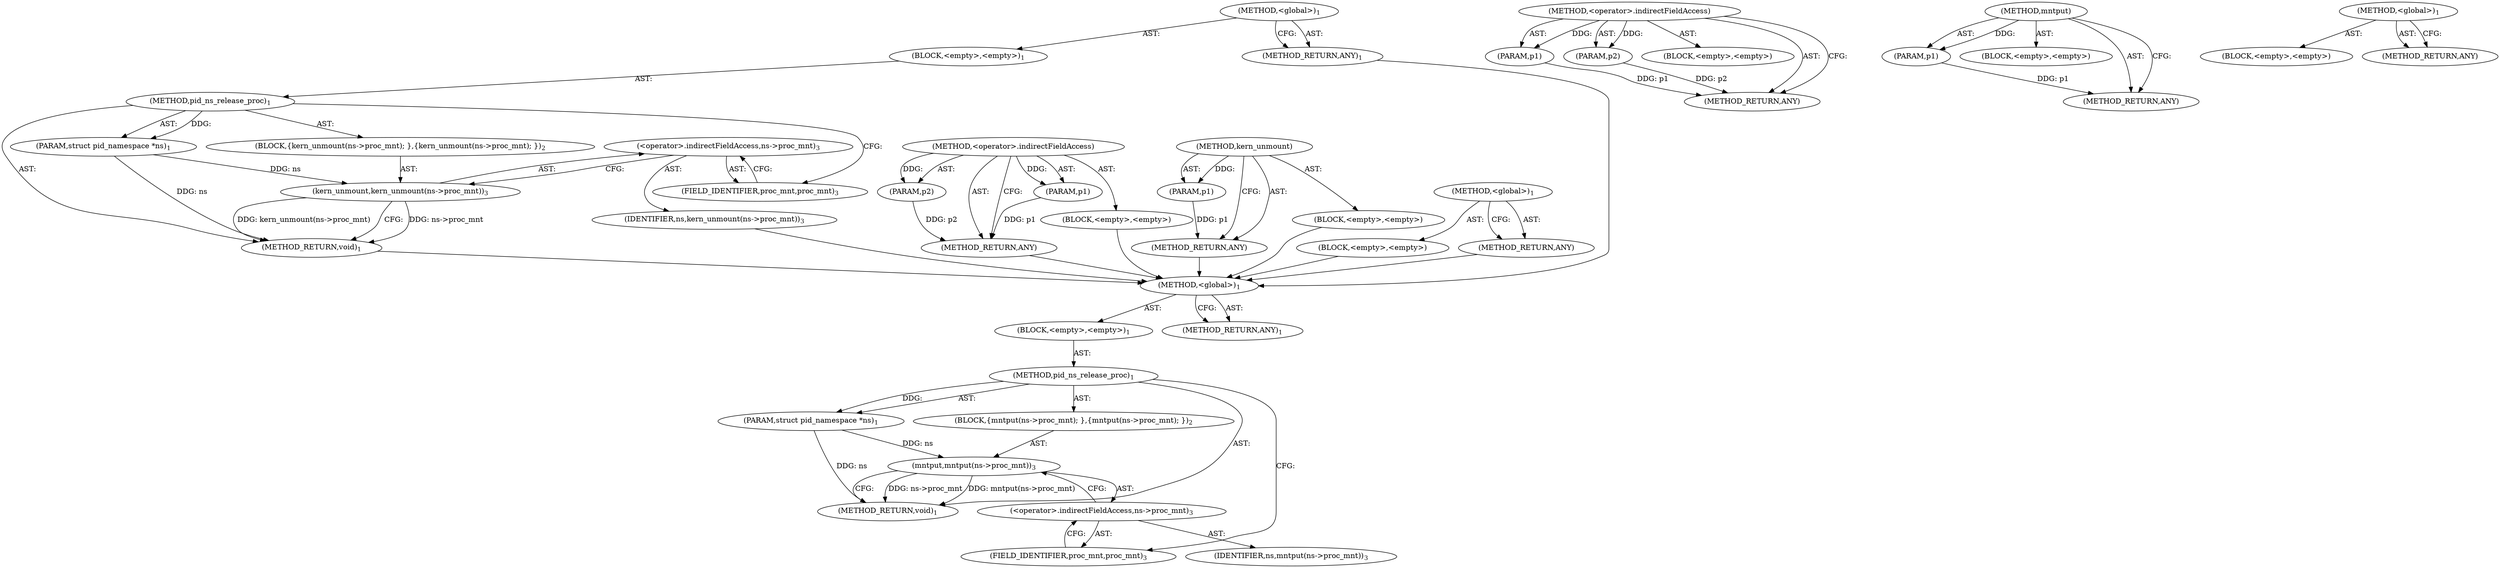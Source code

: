digraph "&lt;global&gt;" {
vulnerable_6 [label=<(METHOD,&lt;global&gt;)<SUB>1</SUB>>];
vulnerable_7 [label=<(BLOCK,&lt;empty&gt;,&lt;empty&gt;)<SUB>1</SUB>>];
vulnerable_8 [label=<(METHOD,pid_ns_release_proc)<SUB>1</SUB>>];
vulnerable_9 [label=<(PARAM,struct pid_namespace *ns)<SUB>1</SUB>>];
vulnerable_10 [label=<(BLOCK,{
	mntput(ns-&gt;proc_mnt);
 },{
	mntput(ns-&gt;proc_mnt);
 })<SUB>2</SUB>>];
vulnerable_11 [label=<(mntput,mntput(ns-&gt;proc_mnt))<SUB>3</SUB>>];
vulnerable_12 [label=<(&lt;operator&gt;.indirectFieldAccess,ns-&gt;proc_mnt)<SUB>3</SUB>>];
vulnerable_13 [label=<(IDENTIFIER,ns,mntput(ns-&gt;proc_mnt))<SUB>3</SUB>>];
vulnerable_14 [label=<(FIELD_IDENTIFIER,proc_mnt,proc_mnt)<SUB>3</SUB>>];
vulnerable_15 [label=<(METHOD_RETURN,void)<SUB>1</SUB>>];
vulnerable_17 [label=<(METHOD_RETURN,ANY)<SUB>1</SUB>>];
vulnerable_36 [label=<(METHOD,&lt;operator&gt;.indirectFieldAccess)>];
vulnerable_37 [label=<(PARAM,p1)>];
vulnerable_38 [label=<(PARAM,p2)>];
vulnerable_39 [label=<(BLOCK,&lt;empty&gt;,&lt;empty&gt;)>];
vulnerable_40 [label=<(METHOD_RETURN,ANY)>];
vulnerable_32 [label=<(METHOD,mntput)>];
vulnerable_33 [label=<(PARAM,p1)>];
vulnerable_34 [label=<(BLOCK,&lt;empty&gt;,&lt;empty&gt;)>];
vulnerable_35 [label=<(METHOD_RETURN,ANY)>];
vulnerable_26 [label=<(METHOD,&lt;global&gt;)<SUB>1</SUB>>];
vulnerable_27 [label=<(BLOCK,&lt;empty&gt;,&lt;empty&gt;)>];
vulnerable_28 [label=<(METHOD_RETURN,ANY)>];
fixed_6 [label=<(METHOD,&lt;global&gt;)<SUB>1</SUB>>];
fixed_7 [label=<(BLOCK,&lt;empty&gt;,&lt;empty&gt;)<SUB>1</SUB>>];
fixed_8 [label=<(METHOD,pid_ns_release_proc)<SUB>1</SUB>>];
fixed_9 [label=<(PARAM,struct pid_namespace *ns)<SUB>1</SUB>>];
fixed_10 [label=<(BLOCK,{
	kern_unmount(ns-&gt;proc_mnt);
 },{
	kern_unmount(ns-&gt;proc_mnt);
 })<SUB>2</SUB>>];
fixed_11 [label=<(kern_unmount,kern_unmount(ns-&gt;proc_mnt))<SUB>3</SUB>>];
fixed_12 [label=<(&lt;operator&gt;.indirectFieldAccess,ns-&gt;proc_mnt)<SUB>3</SUB>>];
fixed_13 [label=<(IDENTIFIER,ns,kern_unmount(ns-&gt;proc_mnt))<SUB>3</SUB>>];
fixed_14 [label=<(FIELD_IDENTIFIER,proc_mnt,proc_mnt)<SUB>3</SUB>>];
fixed_15 [label=<(METHOD_RETURN,void)<SUB>1</SUB>>];
fixed_17 [label=<(METHOD_RETURN,ANY)<SUB>1</SUB>>];
fixed_36 [label=<(METHOD,&lt;operator&gt;.indirectFieldAccess)>];
fixed_37 [label=<(PARAM,p1)>];
fixed_38 [label=<(PARAM,p2)>];
fixed_39 [label=<(BLOCK,&lt;empty&gt;,&lt;empty&gt;)>];
fixed_40 [label=<(METHOD_RETURN,ANY)>];
fixed_32 [label=<(METHOD,kern_unmount)>];
fixed_33 [label=<(PARAM,p1)>];
fixed_34 [label=<(BLOCK,&lt;empty&gt;,&lt;empty&gt;)>];
fixed_35 [label=<(METHOD_RETURN,ANY)>];
fixed_26 [label=<(METHOD,&lt;global&gt;)<SUB>1</SUB>>];
fixed_27 [label=<(BLOCK,&lt;empty&gt;,&lt;empty&gt;)>];
fixed_28 [label=<(METHOD_RETURN,ANY)>];
vulnerable_6 -> vulnerable_7  [key=0, label="AST: "];
vulnerable_6 -> vulnerable_17  [key=0, label="AST: "];
vulnerable_6 -> vulnerable_17  [key=1, label="CFG: "];
vulnerable_7 -> vulnerable_8  [key=0, label="AST: "];
vulnerable_8 -> vulnerable_9  [key=0, label="AST: "];
vulnerable_8 -> vulnerable_9  [key=1, label="DDG: "];
vulnerable_8 -> vulnerable_10  [key=0, label="AST: "];
vulnerable_8 -> vulnerable_15  [key=0, label="AST: "];
vulnerable_8 -> vulnerable_14  [key=0, label="CFG: "];
vulnerable_9 -> vulnerable_15  [key=0, label="DDG: ns"];
vulnerable_9 -> vulnerable_11  [key=0, label="DDG: ns"];
vulnerable_10 -> vulnerable_11  [key=0, label="AST: "];
vulnerable_11 -> vulnerable_12  [key=0, label="AST: "];
vulnerable_11 -> vulnerable_15  [key=0, label="CFG: "];
vulnerable_11 -> vulnerable_15  [key=1, label="DDG: ns-&gt;proc_mnt"];
vulnerable_11 -> vulnerable_15  [key=2, label="DDG: mntput(ns-&gt;proc_mnt)"];
vulnerable_12 -> vulnerable_13  [key=0, label="AST: "];
vulnerable_12 -> vulnerable_14  [key=0, label="AST: "];
vulnerable_12 -> vulnerable_11  [key=0, label="CFG: "];
vulnerable_14 -> vulnerable_12  [key=0, label="CFG: "];
vulnerable_36 -> vulnerable_37  [key=0, label="AST: "];
vulnerable_36 -> vulnerable_37  [key=1, label="DDG: "];
vulnerable_36 -> vulnerable_39  [key=0, label="AST: "];
vulnerable_36 -> vulnerable_38  [key=0, label="AST: "];
vulnerable_36 -> vulnerable_38  [key=1, label="DDG: "];
vulnerable_36 -> vulnerable_40  [key=0, label="AST: "];
vulnerable_36 -> vulnerable_40  [key=1, label="CFG: "];
vulnerable_37 -> vulnerable_40  [key=0, label="DDG: p1"];
vulnerable_38 -> vulnerable_40  [key=0, label="DDG: p2"];
vulnerable_32 -> vulnerable_33  [key=0, label="AST: "];
vulnerable_32 -> vulnerable_33  [key=1, label="DDG: "];
vulnerable_32 -> vulnerable_34  [key=0, label="AST: "];
vulnerable_32 -> vulnerable_35  [key=0, label="AST: "];
vulnerable_32 -> vulnerable_35  [key=1, label="CFG: "];
vulnerable_33 -> vulnerable_35  [key=0, label="DDG: p1"];
vulnerable_26 -> vulnerable_27  [key=0, label="AST: "];
vulnerable_26 -> vulnerable_28  [key=0, label="AST: "];
vulnerable_26 -> vulnerable_28  [key=1, label="CFG: "];
fixed_6 -> fixed_7  [key=0, label="AST: "];
fixed_6 -> fixed_17  [key=0, label="AST: "];
fixed_6 -> fixed_17  [key=1, label="CFG: "];
fixed_7 -> fixed_8  [key=0, label="AST: "];
fixed_8 -> fixed_9  [key=0, label="AST: "];
fixed_8 -> fixed_9  [key=1, label="DDG: "];
fixed_8 -> fixed_10  [key=0, label="AST: "];
fixed_8 -> fixed_15  [key=0, label="AST: "];
fixed_8 -> fixed_14  [key=0, label="CFG: "];
fixed_9 -> fixed_15  [key=0, label="DDG: ns"];
fixed_9 -> fixed_11  [key=0, label="DDG: ns"];
fixed_10 -> fixed_11  [key=0, label="AST: "];
fixed_11 -> fixed_12  [key=0, label="AST: "];
fixed_11 -> fixed_15  [key=0, label="CFG: "];
fixed_11 -> fixed_15  [key=1, label="DDG: ns-&gt;proc_mnt"];
fixed_11 -> fixed_15  [key=2, label="DDG: kern_unmount(ns-&gt;proc_mnt)"];
fixed_12 -> fixed_13  [key=0, label="AST: "];
fixed_12 -> fixed_14  [key=0, label="AST: "];
fixed_12 -> fixed_11  [key=0, label="CFG: "];
fixed_13 -> vulnerable_6  [key=0];
fixed_14 -> fixed_12  [key=0, label="CFG: "];
fixed_15 -> vulnerable_6  [key=0];
fixed_17 -> vulnerable_6  [key=0];
fixed_36 -> fixed_37  [key=0, label="AST: "];
fixed_36 -> fixed_37  [key=1, label="DDG: "];
fixed_36 -> fixed_39  [key=0, label="AST: "];
fixed_36 -> fixed_38  [key=0, label="AST: "];
fixed_36 -> fixed_38  [key=1, label="DDG: "];
fixed_36 -> fixed_40  [key=0, label="AST: "];
fixed_36 -> fixed_40  [key=1, label="CFG: "];
fixed_37 -> fixed_40  [key=0, label="DDG: p1"];
fixed_38 -> fixed_40  [key=0, label="DDG: p2"];
fixed_39 -> vulnerable_6  [key=0];
fixed_40 -> vulnerable_6  [key=0];
fixed_32 -> fixed_33  [key=0, label="AST: "];
fixed_32 -> fixed_33  [key=1, label="DDG: "];
fixed_32 -> fixed_34  [key=0, label="AST: "];
fixed_32 -> fixed_35  [key=0, label="AST: "];
fixed_32 -> fixed_35  [key=1, label="CFG: "];
fixed_33 -> fixed_35  [key=0, label="DDG: p1"];
fixed_34 -> vulnerable_6  [key=0];
fixed_35 -> vulnerable_6  [key=0];
fixed_26 -> fixed_27  [key=0, label="AST: "];
fixed_26 -> fixed_28  [key=0, label="AST: "];
fixed_26 -> fixed_28  [key=1, label="CFG: "];
fixed_27 -> vulnerable_6  [key=0];
fixed_28 -> vulnerable_6  [key=0];
}
